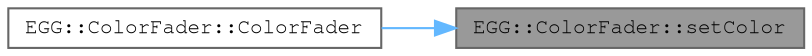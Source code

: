 digraph "EGG::ColorFader::setColor"
{
 // LATEX_PDF_SIZE
  bgcolor="transparent";
  edge [fontname=FreeMono,fontsize=10,labelfontname=FreeMono,labelfontsize=10];
  node [fontname=FreeMono,fontsize=10,shape=box,height=0.2,width=0.4];
  rankdir="RL";
  Node1 [label="EGG::ColorFader::setColor",height=0.2,width=0.4,color="gray40", fillcolor="grey60", style="filled", fontcolor="black",tooltip="Sets the color. Does not modify alpha."];
  Node1 -> Node2 [dir="back",color="steelblue1",style="solid"];
  Node2 [label="EGG::ColorFader::ColorFader",height=0.2,width=0.4,color="grey40", fillcolor="white", style="filled",URL="$class_e_g_g_1_1_color_fader.html#a23dc23209b7ce2a246f17b4557b6bf94",tooltip="A constructor."];
}
